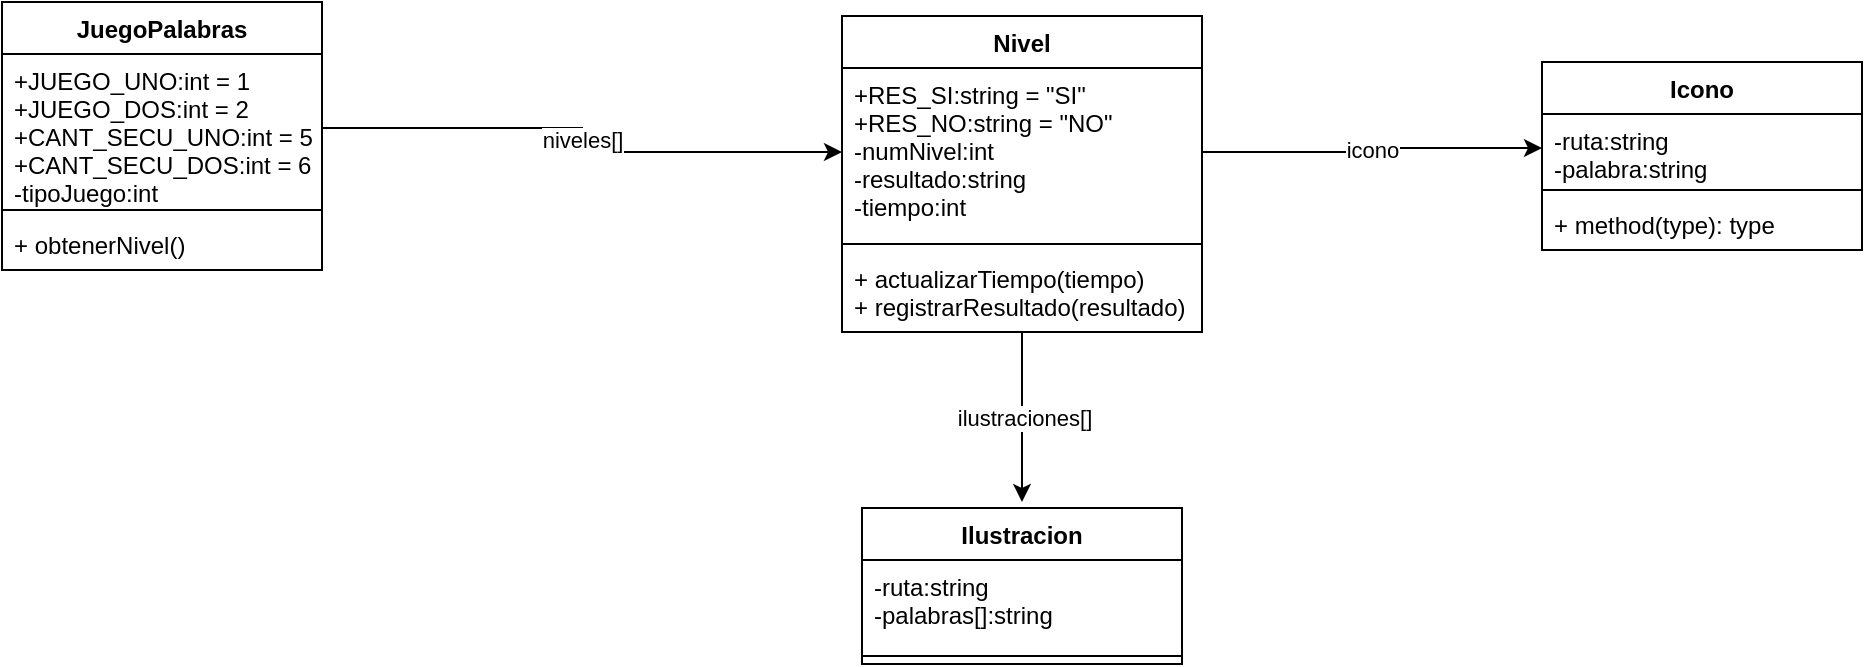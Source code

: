 <mxfile version="10.6.5" type="device"><diagram name="Page-1" id="2ca16b54-16f6-2749-3443-fa8db7711227"><mxGraphModel dx="1162" dy="604" grid="1" gridSize="10" guides="1" tooltips="1" connect="1" arrows="1" fold="1" page="1" pageScale="1" pageWidth="1100" pageHeight="850" background="#ffffff" math="0" shadow="0"><root><mxCell id="0"/><mxCell id="1" parent="0"/><mxCell id="5VHH7inscAQgQNfMxsul-1" value="JuegoPalabras" style="swimlane;fontStyle=1;align=center;verticalAlign=top;childLayout=stackLayout;horizontal=1;startSize=26;horizontalStack=0;resizeParent=1;resizeParentMax=0;resizeLast=0;collapsible=1;marginBottom=0;" vertex="1" parent="1"><mxGeometry x="60" y="40" width="160" height="134" as="geometry"/></mxCell><mxCell id="5VHH7inscAQgQNfMxsul-2" value="+JUEGO_UNO:int = 1&#10;+JUEGO_DOS:int = 2&#10;+CANT_SECU_UNO:int = 5&#10;+CANT_SECU_DOS:int = 6&#10;-tipoJuego:int&#10;" style="text;strokeColor=none;fillColor=none;align=left;verticalAlign=top;spacingLeft=4;spacingRight=4;overflow=hidden;rotatable=0;points=[[0,0.5],[1,0.5]];portConstraint=eastwest;" vertex="1" parent="5VHH7inscAQgQNfMxsul-1"><mxGeometry y="26" width="160" height="74" as="geometry"/></mxCell><mxCell id="5VHH7inscAQgQNfMxsul-3" value="" style="line;strokeWidth=1;fillColor=none;align=left;verticalAlign=middle;spacingTop=-1;spacingLeft=3;spacingRight=3;rotatable=0;labelPosition=right;points=[];portConstraint=eastwest;" vertex="1" parent="5VHH7inscAQgQNfMxsul-1"><mxGeometry y="100" width="160" height="8" as="geometry"/></mxCell><mxCell id="5VHH7inscAQgQNfMxsul-4" value="+ obtenerNivel()" style="text;strokeColor=none;fillColor=none;align=left;verticalAlign=top;spacingLeft=4;spacingRight=4;overflow=hidden;rotatable=0;points=[[0,0.5],[1,0.5]];portConstraint=eastwest;" vertex="1" parent="5VHH7inscAQgQNfMxsul-1"><mxGeometry y="108" width="160" height="26" as="geometry"/></mxCell><mxCell id="5VHH7inscAQgQNfMxsul-9" value="Ilustracion&#10;" style="swimlane;fontStyle=1;align=center;verticalAlign=top;childLayout=stackLayout;horizontal=1;startSize=26;horizontalStack=0;resizeParent=1;resizeParentMax=0;resizeLast=0;collapsible=1;marginBottom=0;" vertex="1" parent="1"><mxGeometry x="490" y="293" width="160" height="78" as="geometry"/></mxCell><mxCell id="5VHH7inscAQgQNfMxsul-10" value="-ruta:string&#10;-palabras[]:string" style="text;strokeColor=none;fillColor=none;align=left;verticalAlign=top;spacingLeft=4;spacingRight=4;overflow=hidden;rotatable=0;points=[[0,0.5],[1,0.5]];portConstraint=eastwest;" vertex="1" parent="5VHH7inscAQgQNfMxsul-9"><mxGeometry y="26" width="160" height="44" as="geometry"/></mxCell><mxCell id="5VHH7inscAQgQNfMxsul-11" value="" style="line;strokeWidth=1;fillColor=none;align=left;verticalAlign=middle;spacingTop=-1;spacingLeft=3;spacingRight=3;rotatable=0;labelPosition=right;points=[];portConstraint=eastwest;" vertex="1" parent="5VHH7inscAQgQNfMxsul-9"><mxGeometry y="70" width="160" height="8" as="geometry"/></mxCell><mxCell id="5VHH7inscAQgQNfMxsul-26" value="ilustraciones[]&lt;br&gt;" style="edgeStyle=orthogonalEdgeStyle;rounded=0;orthogonalLoop=1;jettySize=auto;html=1;" edge="1" parent="1" source="5VHH7inscAQgQNfMxsul-22"><mxGeometry relative="1" as="geometry"><mxPoint x="570" y="290" as="targetPoint"/></mxGeometry></mxCell><mxCell id="5VHH7inscAQgQNfMxsul-22" value="Nivel&#10;" style="swimlane;fontStyle=1;align=center;verticalAlign=top;childLayout=stackLayout;horizontal=1;startSize=26;horizontalStack=0;resizeParent=1;resizeParentMax=0;resizeLast=0;collapsible=1;marginBottom=0;" vertex="1" parent="1"><mxGeometry x="480" y="47" width="180" height="158" as="geometry"/></mxCell><mxCell id="5VHH7inscAQgQNfMxsul-23" value="+RES_SI:string = &quot;SI&quot;&#10;+RES_NO:string = &quot;NO&quot;&#10;-numNivel:int&#10;-resultado:string&#10;-tiempo:int&#10;&#10;" style="text;strokeColor=none;fillColor=none;align=left;verticalAlign=top;spacingLeft=4;spacingRight=4;overflow=hidden;rotatable=0;points=[[0,0.5],[1,0.5]];portConstraint=eastwest;" vertex="1" parent="5VHH7inscAQgQNfMxsul-22"><mxGeometry y="26" width="180" height="84" as="geometry"/></mxCell><mxCell id="5VHH7inscAQgQNfMxsul-24" value="" style="line;strokeWidth=1;fillColor=none;align=left;verticalAlign=middle;spacingTop=-1;spacingLeft=3;spacingRight=3;rotatable=0;labelPosition=right;points=[];portConstraint=eastwest;" vertex="1" parent="5VHH7inscAQgQNfMxsul-22"><mxGeometry y="110" width="180" height="8" as="geometry"/></mxCell><mxCell id="5VHH7inscAQgQNfMxsul-25" value="+ actualizarTiempo(tiempo)&#10;+ registrarResultado(resultado)&#10;" style="text;strokeColor=none;fillColor=none;align=left;verticalAlign=top;spacingLeft=4;spacingRight=4;overflow=hidden;rotatable=0;points=[[0,0.5],[1,0.5]];portConstraint=eastwest;" vertex="1" parent="5VHH7inscAQgQNfMxsul-22"><mxGeometry y="118" width="180" height="40" as="geometry"/></mxCell><mxCell id="5VHH7inscAQgQNfMxsul-28" value="niveles[]" style="edgeStyle=orthogonalEdgeStyle;rounded=0;orthogonalLoop=1;jettySize=auto;html=1;" edge="1" parent="1" source="5VHH7inscAQgQNfMxsul-2" target="5VHH7inscAQgQNfMxsul-23"><mxGeometry relative="1" as="geometry"/></mxCell><mxCell id="5VHH7inscAQgQNfMxsul-29" value="Icono" style="swimlane;fontStyle=1;align=center;verticalAlign=top;childLayout=stackLayout;horizontal=1;startSize=26;horizontalStack=0;resizeParent=1;resizeParentMax=0;resizeLast=0;collapsible=1;marginBottom=0;" vertex="1" parent="1"><mxGeometry x="830" y="70" width="160" height="94" as="geometry"/></mxCell><mxCell id="5VHH7inscAQgQNfMxsul-30" value="-ruta:string&#10;-palabra:string&#10;" style="text;strokeColor=none;fillColor=none;align=left;verticalAlign=top;spacingLeft=4;spacingRight=4;overflow=hidden;rotatable=0;points=[[0,0.5],[1,0.5]];portConstraint=eastwest;" vertex="1" parent="5VHH7inscAQgQNfMxsul-29"><mxGeometry y="26" width="160" height="34" as="geometry"/></mxCell><mxCell id="5VHH7inscAQgQNfMxsul-31" value="" style="line;strokeWidth=1;fillColor=none;align=left;verticalAlign=middle;spacingTop=-1;spacingLeft=3;spacingRight=3;rotatable=0;labelPosition=right;points=[];portConstraint=eastwest;" vertex="1" parent="5VHH7inscAQgQNfMxsul-29"><mxGeometry y="60" width="160" height="8" as="geometry"/></mxCell><mxCell id="5VHH7inscAQgQNfMxsul-32" value="+ method(type): type" style="text;strokeColor=none;fillColor=none;align=left;verticalAlign=top;spacingLeft=4;spacingRight=4;overflow=hidden;rotatable=0;points=[[0,0.5],[1,0.5]];portConstraint=eastwest;" vertex="1" parent="5VHH7inscAQgQNfMxsul-29"><mxGeometry y="68" width="160" height="26" as="geometry"/></mxCell><mxCell id="5VHH7inscAQgQNfMxsul-33" value="icono" style="edgeStyle=orthogonalEdgeStyle;rounded=0;orthogonalLoop=1;jettySize=auto;html=1;entryX=0;entryY=0.5;entryDx=0;entryDy=0;" edge="1" parent="1" source="5VHH7inscAQgQNfMxsul-23" target="5VHH7inscAQgQNfMxsul-30"><mxGeometry relative="1" as="geometry"/></mxCell></root></mxGraphModel></diagram></mxfile>